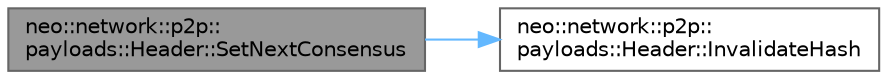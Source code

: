 digraph "neo::network::p2p::payloads::Header::SetNextConsensus"
{
 // LATEX_PDF_SIZE
  bgcolor="transparent";
  edge [fontname=Helvetica,fontsize=10,labelfontname=Helvetica,labelfontsize=10];
  node [fontname=Helvetica,fontsize=10,shape=box,height=0.2,width=0.4];
  rankdir="LR";
  Node1 [id="Node000001",label="neo::network::p2p::\lpayloads::Header::SetNextConsensus",height=0.2,width=0.4,color="gray40", fillcolor="grey60", style="filled", fontcolor="black",tooltip="Sets the next consensus address."];
  Node1 -> Node2 [id="edge2_Node000001_Node000002",color="steelblue1",style="solid",tooltip=" "];
  Node2 [id="Node000002",label="neo::network::p2p::\lpayloads::Header::InvalidateHash",height=0.2,width=0.4,color="grey40", fillcolor="white", style="filled",URL="$classneo_1_1network_1_1p2p_1_1payloads_1_1_header.html#a1b180aad3996eceb56b6daa810a3899c",tooltip="Invalidates the cached hash."];
}
